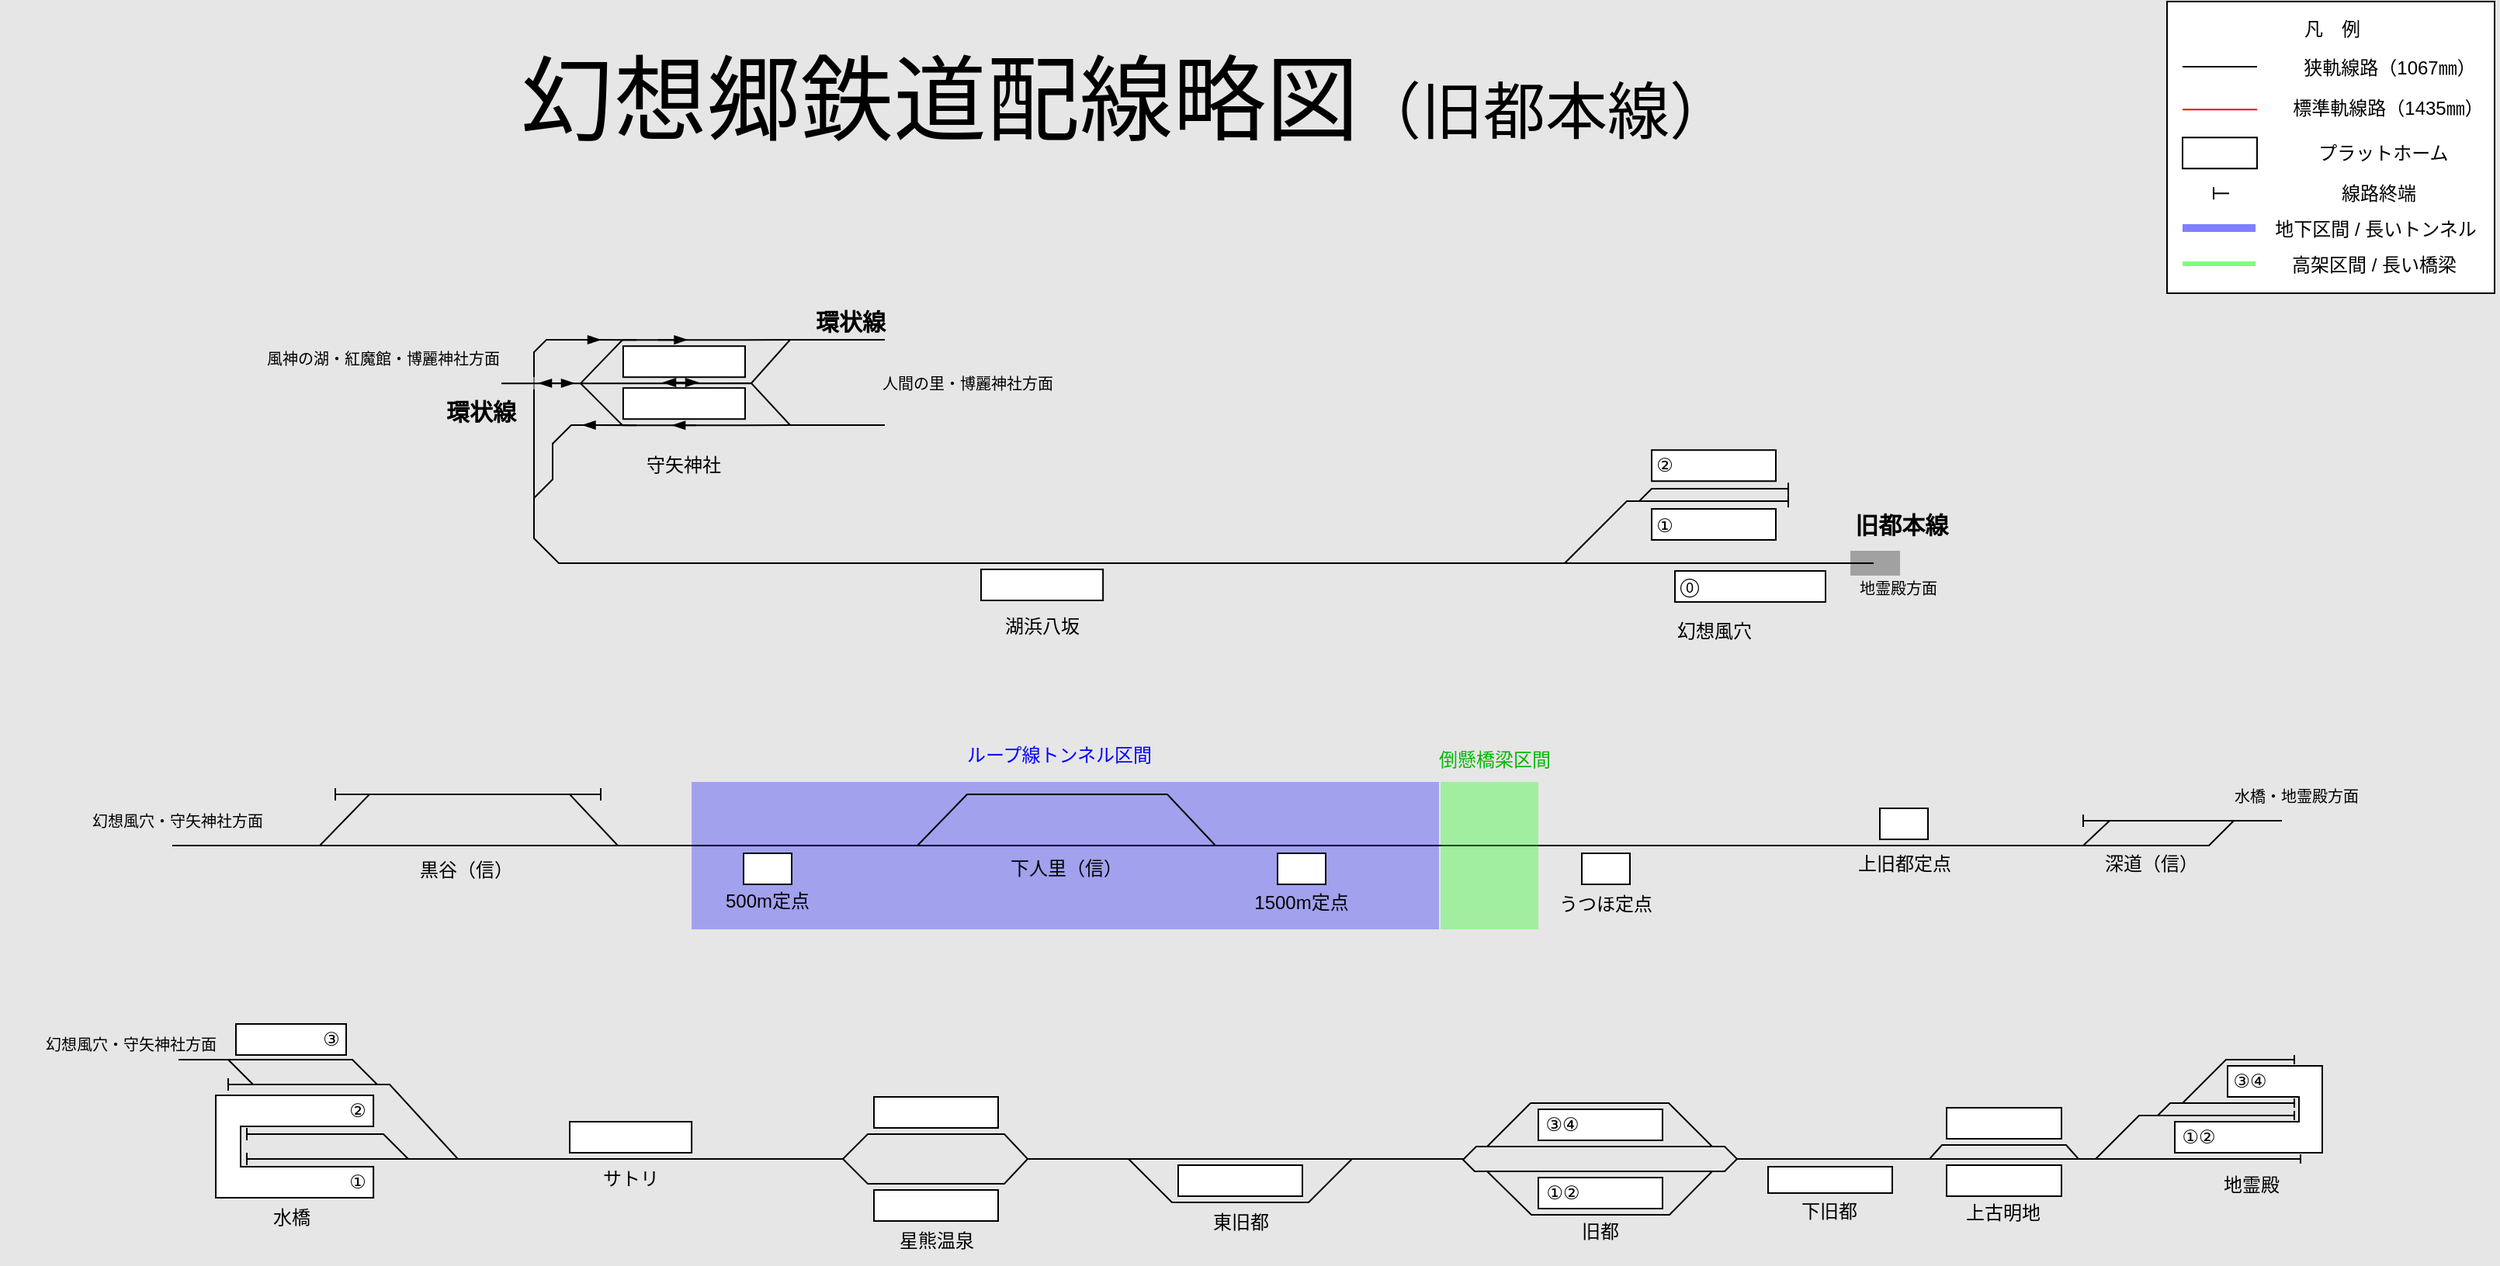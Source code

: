 <mxfile version="25.0.2">
  <diagram name="第 1 页" id="5KSprpMwUYVPSRvnmA9z">
    <mxGraphModel dx="1764" dy="1354" grid="1" gridSize="1" guides="1" tooltips="1" connect="1" arrows="1" fold="1" page="1" pageScale="1" pageWidth="1654" pageHeight="1169" background="#E6E6E6" math="0" shadow="0">
      <root>
        <mxCell id="0" />
        <mxCell id="1" parent="0" />
        <mxCell id="aX4mZ3GyK745tZyWNKG7-83" value="" style="rounded=0;whiteSpace=wrap;html=1;strokeColor=none;fillColor=#0000FF;opacity=30;" parent="1" vertex="1">
          <mxGeometry x="486.56" y="509" width="481.44" height="95" as="geometry" />
        </mxCell>
        <mxCell id="EGFDkehEQVp23pimZ-VM-31" value="" style="endArrow=none;html=1;rounded=0;" parent="1" edge="1">
          <mxGeometry width="50" height="50" relative="1" as="geometry">
            <mxPoint x="552" y="224" as="sourcePoint" />
            <mxPoint x="611" y="224" as="targetPoint" />
            <Array as="points" />
          </mxGeometry>
        </mxCell>
        <mxCell id="EGFDkehEQVp23pimZ-VM-32" value="" style="endArrow=none;html=1;rounded=0;" parent="1" edge="1">
          <mxGeometry width="50" height="50" relative="1" as="geometry">
            <mxPoint x="552" y="279" as="sourcePoint" />
            <mxPoint x="611" y="279" as="targetPoint" />
            <Array as="points" />
          </mxGeometry>
        </mxCell>
        <mxCell id="EGFDkehEQVp23pimZ-VM-51" value="" style="endArrow=blockThin;html=1;rounded=0;endFill=1;" parent="1" edge="1">
          <mxGeometry width="50" height="50" relative="1" as="geometry">
            <mxPoint x="465" y="224.1" as="sourcePoint" />
            <mxPoint x="483.76" y="224.05" as="targetPoint" />
          </mxGeometry>
        </mxCell>
        <mxCell id="EGFDkehEQVp23pimZ-VM-117" value="&lt;font style=&quot;font-size: 10px;&quot;&gt;人間の里・博麗神社方面&lt;/font&gt;" style="text;strokeColor=none;align=center;fillColor=none;html=1;verticalAlign=middle;whiteSpace=wrap;rounded=0;" parent="1" vertex="1">
          <mxGeometry x="600" y="237" width="129" height="30" as="geometry" />
        </mxCell>
        <mxCell id="EGFDkehEQVp23pimZ-VM-120" value="&lt;font style=&quot;font-size: 60px;&quot;&gt;&lt;font style=&quot;font-size: 60px;&quot;&gt;幻想郷鉄道配&lt;/font&gt;線略図&lt;/font&gt;&lt;font style=&quot;font-size: 40px;&quot;&gt;（旧都本線）&lt;/font&gt;" style="text;strokeColor=none;align=center;fillColor=none;html=1;verticalAlign=middle;whiteSpace=wrap;rounded=0;" parent="1" vertex="1">
          <mxGeometry x="41.51" y="22" width="1449" height="96" as="geometry" />
        </mxCell>
        <mxCell id="-fVv7rPrCd2kUO5Vlaj1-45" value="&lt;span style=&quot;font-size: 15px;&quot;&gt;&lt;b&gt;環状線&lt;/b&gt;&lt;/span&gt;" style="text;strokeColor=none;align=center;fillColor=none;html=1;verticalAlign=middle;whiteSpace=wrap;rounded=0;" parent="1" vertex="1">
          <mxGeometry x="323" y="255.11" width="56" height="30" as="geometry" />
        </mxCell>
        <mxCell id="JexUMbqz_i8q1vHDtlvt-6" value="" style="rounded=0;whiteSpace=wrap;html=1;" parent="1" vertex="1">
          <mxGeometry x="442.44" y="228.1" width="78.56" height="20" as="geometry" />
        </mxCell>
        <mxCell id="JexUMbqz_i8q1vHDtlvt-7" value="" style="rounded=0;whiteSpace=wrap;html=1;" parent="1" vertex="1">
          <mxGeometry x="442.44" y="255.1" width="78.56" height="20" as="geometry" />
        </mxCell>
        <mxCell id="JexUMbqz_i8q1vHDtlvt-8" value="守矢神社" style="text;strokeColor=none;align=center;fillColor=none;html=1;verticalAlign=middle;whiteSpace=wrap;rounded=0;" parent="1" vertex="1">
          <mxGeometry x="445.227" y="290.107" width="72.99" height="30" as="geometry" />
        </mxCell>
        <mxCell id="JexUMbqz_i8q1vHDtlvt-15" value="" style="endArrow=none;html=1;rounded=0;" parent="1" edge="1">
          <mxGeometry width="50" height="50" relative="1" as="geometry">
            <mxPoint x="442" y="224.1" as="sourcePoint" />
            <mxPoint x="552" y="224" as="targetPoint" />
            <Array as="points">
              <mxPoint x="521" y="224.1" />
            </Array>
          </mxGeometry>
        </mxCell>
        <mxCell id="JexUMbqz_i8q1vHDtlvt-16" value="" style="endArrow=none;html=1;rounded=0;" parent="1" edge="1">
          <mxGeometry width="50" height="50" relative="1" as="geometry">
            <mxPoint x="442" y="279.1" as="sourcePoint" />
            <mxPoint x="552" y="279" as="targetPoint" />
            <Array as="points">
              <mxPoint x="521" y="279.1" />
            </Array>
          </mxGeometry>
        </mxCell>
        <mxCell id="JexUMbqz_i8q1vHDtlvt-17" value="" style="endArrow=none;html=1;rounded=0;" parent="1" edge="1">
          <mxGeometry width="50" height="50" relative="1" as="geometry">
            <mxPoint x="364" y="252.1" as="sourcePoint" />
            <mxPoint x="550" y="279" as="targetPoint" />
            <Array as="points">
              <mxPoint x="525" y="252" />
            </Array>
          </mxGeometry>
        </mxCell>
        <mxCell id="JexUMbqz_i8q1vHDtlvt-18" value="" style="endArrow=none;html=1;rounded=0;" parent="1" edge="1">
          <mxGeometry width="50" height="50" relative="1" as="geometry">
            <mxPoint x="525" y="252" as="sourcePoint" />
            <mxPoint x="550" y="224" as="targetPoint" />
          </mxGeometry>
        </mxCell>
        <mxCell id="JexUMbqz_i8q1vHDtlvt-19" value="" style="endArrow=none;html=1;rounded=0;" parent="1" edge="1">
          <mxGeometry width="50" height="50" relative="1" as="geometry">
            <mxPoint x="415" y="252.1" as="sourcePoint" />
            <mxPoint x="442" y="224.1" as="targetPoint" />
          </mxGeometry>
        </mxCell>
        <mxCell id="JexUMbqz_i8q1vHDtlvt-20" value="" style="endArrow=none;html=1;rounded=0;" parent="1" edge="1">
          <mxGeometry width="50" height="50" relative="1" as="geometry">
            <mxPoint x="442" y="279.1" as="sourcePoint" />
            <mxPoint x="415" y="252.1" as="targetPoint" />
          </mxGeometry>
        </mxCell>
        <mxCell id="JexUMbqz_i8q1vHDtlvt-21" value="" style="endArrow=blockThin;startArrow=blockThin;html=1;rounded=0;startFill=1;endFill=1;" parent="1" edge="1">
          <mxGeometry width="50" height="50" relative="1" as="geometry">
            <mxPoint x="388" y="252" as="sourcePoint" />
            <mxPoint x="411" y="252" as="targetPoint" />
          </mxGeometry>
        </mxCell>
        <mxCell id="JexUMbqz_i8q1vHDtlvt-22" value="" style="endArrow=blockThin;html=1;rounded=0;endFill=1;" parent="1" edge="1">
          <mxGeometry width="50" height="50" relative="1" as="geometry">
            <mxPoint x="489.387" y="279.097" as="sourcePoint" />
            <mxPoint x="474.05" y="279.11" as="targetPoint" />
          </mxGeometry>
        </mxCell>
        <mxCell id="JexUMbqz_i8q1vHDtlvt-23" value="" style="endArrow=blockThin;startArrow=blockThin;html=1;rounded=0;startFill=1;endFill=1;" parent="1" edge="1">
          <mxGeometry width="50" height="50" relative="1" as="geometry">
            <mxPoint x="467.997" y="251.547" as="sourcePoint" />
            <mxPoint x="490.997" y="251.547" as="targetPoint" />
          </mxGeometry>
        </mxCell>
        <mxCell id="tvAASxh0KpPbqqvKrxWj-1" value="&lt;font style=&quot;font-size: 10px;&quot;&gt;風神の湖・紅魔館・博麗神社方面&lt;/font&gt;" style="text;strokeColor=none;align=center;fillColor=none;html=1;verticalAlign=middle;whiteSpace=wrap;rounded=0;" parent="1" vertex="1">
          <mxGeometry x="210" y="221" width="156" height="30" as="geometry" />
        </mxCell>
        <mxCell id="4Tf6Ut-76BEqadi21yJI-53" value="" style="endArrow=none;html=1;rounded=0;" parent="1" edge="1">
          <mxGeometry width="50" height="50" relative="1" as="geometry">
            <mxPoint x="385" y="326" as="sourcePoint" />
            <mxPoint x="451" y="279.1" as="targetPoint" />
            <Array as="points">
              <mxPoint x="397" y="314" />
              <mxPoint x="397" y="291" />
              <mxPoint x="409" y="279" />
            </Array>
          </mxGeometry>
        </mxCell>
        <mxCell id="Thoatvcf_QEA1k7CGv5Z-1" value="" style="endArrow=none;html=1;rounded=0;" parent="1" edge="1">
          <mxGeometry width="50" height="50" relative="1" as="geometry">
            <mxPoint x="385" y="248" as="sourcePoint" />
            <mxPoint x="451" y="224.1" as="targetPoint" />
            <Array as="points">
              <mxPoint x="385" y="232" />
              <mxPoint x="393" y="224" />
            </Array>
          </mxGeometry>
        </mxCell>
        <mxCell id="Thoatvcf_QEA1k7CGv5Z-3" value="" style="endArrow=blockThin;html=1;rounded=0;endFill=1;" parent="1" edge="1">
          <mxGeometry width="50" height="50" relative="1" as="geometry">
            <mxPoint x="396" y="224" as="sourcePoint" />
            <mxPoint x="428" y="224" as="targetPoint" />
          </mxGeometry>
        </mxCell>
        <mxCell id="Thoatvcf_QEA1k7CGv5Z-4" value="" style="endArrow=blockThin;html=1;rounded=0;endFill=1;" parent="1" edge="1">
          <mxGeometry width="50" height="50" relative="1" as="geometry">
            <mxPoint x="445.23" y="279" as="sourcePoint" />
            <mxPoint x="416.23" y="279" as="targetPoint" />
          </mxGeometry>
        </mxCell>
        <mxCell id="Thoatvcf_QEA1k7CGv5Z-5" value="" style="rounded=0;whiteSpace=wrap;html=1;" parent="1" vertex="1">
          <mxGeometry x="1437" y="6" width="211" height="188" as="geometry" />
        </mxCell>
        <mxCell id="Thoatvcf_QEA1k7CGv5Z-6" value="凡　例" style="text;html=1;align=center;verticalAlign=middle;resizable=0;points=[];autosize=1;strokeColor=none;fillColor=none;" parent="1" vertex="1">
          <mxGeometry x="1515" y="10" width="55" height="27" as="geometry" />
        </mxCell>
        <mxCell id="Thoatvcf_QEA1k7CGv5Z-7" value="" style="endArrow=none;html=1;rounded=0;" parent="1" edge="1">
          <mxGeometry width="50" height="50" relative="1" as="geometry">
            <mxPoint x="1495" y="48" as="sourcePoint" />
            <mxPoint x="1447" y="48" as="targetPoint" />
          </mxGeometry>
        </mxCell>
        <mxCell id="Thoatvcf_QEA1k7CGv5Z-8" value="狭軌線路（1067㎜）" style="text;html=1;align=center;verticalAlign=middle;resizable=0;points=[];autosize=1;strokeColor=none;fillColor=none;" parent="1" vertex="1">
          <mxGeometry x="1515" y="35" width="130" height="27" as="geometry" />
        </mxCell>
        <mxCell id="Thoatvcf_QEA1k7CGv5Z-9" value="標準軌線路（1435㎜）" style="text;html=1;align=center;verticalAlign=middle;resizable=0;points=[];autosize=1;strokeColor=none;fillColor=none;" parent="1" vertex="1">
          <mxGeometry x="1508" y="61" width="142" height="27" as="geometry" />
        </mxCell>
        <mxCell id="Thoatvcf_QEA1k7CGv5Z-10" value="" style="endArrow=none;html=1;rounded=0;strokeColor=#FF0000;" parent="1" edge="1">
          <mxGeometry width="50" height="50" relative="1" as="geometry">
            <mxPoint x="1495" y="75.64" as="sourcePoint" />
            <mxPoint x="1447" y="75.64" as="targetPoint" />
          </mxGeometry>
        </mxCell>
        <mxCell id="Thoatvcf_QEA1k7CGv5Z-11" value="" style="rounded=0;whiteSpace=wrap;html=1;" parent="1" vertex="1">
          <mxGeometry x="1447" y="93.64" width="48" height="20" as="geometry" />
        </mxCell>
        <mxCell id="Thoatvcf_QEA1k7CGv5Z-12" value="プラットホーム" style="text;html=1;align=center;verticalAlign=middle;resizable=0;points=[];autosize=1;strokeColor=none;fillColor=none;" parent="1" vertex="1">
          <mxGeometry x="1524.5" y="90" width="103" height="27" as="geometry" />
        </mxCell>
        <mxCell id="Thoatvcf_QEA1k7CGv5Z-13" value="" style="endArrow=none;html=1;rounded=0;" parent="1" edge="1">
          <mxGeometry width="50" height="50" relative="1" as="geometry">
            <mxPoint x="1467" y="129.64" as="sourcePoint" />
            <mxPoint x="1477" y="129.64" as="targetPoint" />
          </mxGeometry>
        </mxCell>
        <mxCell id="Thoatvcf_QEA1k7CGv5Z-14" value="" style="endArrow=none;html=1;rounded=0;" parent="1" edge="1">
          <mxGeometry width="50" height="50" relative="1" as="geometry">
            <mxPoint x="1467" y="133.64" as="sourcePoint" />
            <mxPoint x="1467" y="125.64" as="targetPoint" />
          </mxGeometry>
        </mxCell>
        <mxCell id="Thoatvcf_QEA1k7CGv5Z-15" value="線路終端" style="text;html=1;align=center;verticalAlign=middle;resizable=0;points=[];autosize=1;strokeColor=none;fillColor=none;" parent="1" vertex="1">
          <mxGeometry x="1539" y="116" width="67" height="27" as="geometry" />
        </mxCell>
        <mxCell id="Thoatvcf_QEA1k7CGv5Z-16" value="" style="endArrow=none;html=1;rounded=0;strokeColor=#0000FF;opacity=50;strokeWidth=5;" parent="1" edge="1">
          <mxGeometry width="50" height="50" relative="1" as="geometry">
            <mxPoint x="1447" y="152" as="sourcePoint" />
            <mxPoint x="1494" y="152" as="targetPoint" />
          </mxGeometry>
        </mxCell>
        <mxCell id="Thoatvcf_QEA1k7CGv5Z-17" value="地下区間 /&amp;nbsp;&lt;span style=&quot;background-color: initial;&quot;&gt;長いトンネル&lt;/span&gt;" style="text;html=1;align=center;verticalAlign=middle;resizable=0;points=[];autosize=1;strokeColor=none;fillColor=none;" parent="1" vertex="1">
          <mxGeometry x="1496" y="139" width="149" height="27" as="geometry" />
        </mxCell>
        <mxCell id="Thoatvcf_QEA1k7CGv5Z-18" value="高架区間 /&amp;nbsp;&lt;span style=&quot;background-color: initial;&quot;&gt;長い橋梁&lt;/span&gt;" style="text;html=1;align=center;verticalAlign=middle;resizable=0;points=[];autosize=1;strokeColor=none;fillColor=none;" parent="1" vertex="1">
          <mxGeometry x="1507" y="162" width="125" height="27" as="geometry" />
        </mxCell>
        <mxCell id="Thoatvcf_QEA1k7CGv5Z-19" value="" style="endArrow=none;html=1;rounded=0;strokeWidth=3;opacity=50;strokeColor=#00FF00;" parent="1" edge="1">
          <mxGeometry width="50" height="50" relative="1" as="geometry">
            <mxPoint x="1447" y="175" as="sourcePoint" />
            <mxPoint x="1494" y="175" as="targetPoint" />
          </mxGeometry>
        </mxCell>
        <mxCell id="Thoatvcf_QEA1k7CGv5Z-20" value="" style="endArrow=none;html=1;rounded=0;" parent="1" edge="1">
          <mxGeometry width="50" height="50" relative="1" as="geometry">
            <mxPoint x="1248" y="368" as="sourcePoint" />
            <mxPoint x="385" y="256" as="targetPoint" />
            <Array as="points">
              <mxPoint x="401" y="368" />
              <mxPoint x="385" y="352" />
            </Array>
          </mxGeometry>
        </mxCell>
        <mxCell id="Thoatvcf_QEA1k7CGv5Z-21" value="" style="endArrow=none;html=1;rounded=0;opacity=50;" parent="1" edge="1">
          <mxGeometry width="50" height="50" relative="1" as="geometry">
            <mxPoint x="385" y="256" as="sourcePoint" />
            <mxPoint x="385" y="248" as="targetPoint" />
          </mxGeometry>
        </mxCell>
        <mxCell id="e4fIU5LmYEqKBodJAHQh-2" value="" style="rounded=0;whiteSpace=wrap;html=1;" parent="1" vertex="1">
          <mxGeometry x="673" y="372" width="78.56" height="20" as="geometry" />
        </mxCell>
        <mxCell id="e4fIU5LmYEqKBodJAHQh-3" value="&lt;span style=&quot;font-size: 15px;&quot;&gt;&lt;b&gt;環状線&lt;/b&gt;&lt;/span&gt;" style="text;strokeColor=none;align=center;fillColor=none;html=1;verticalAlign=middle;whiteSpace=wrap;rounded=0;" parent="1" vertex="1">
          <mxGeometry x="561" y="197" width="56" height="30" as="geometry" />
        </mxCell>
        <mxCell id="e4fIU5LmYEqKBodJAHQh-4" value="" style="rounded=0;whiteSpace=wrap;html=1;" parent="1" vertex="1">
          <mxGeometry x="1105" y="333" width="80" height="20" as="geometry" />
        </mxCell>
        <mxCell id="e4fIU5LmYEqKBodJAHQh-5" value="" style="endArrow=none;html=1;rounded=0;" parent="1" edge="1">
          <mxGeometry width="50" height="50" relative="1" as="geometry">
            <mxPoint x="1049" y="368" as="sourcePoint" />
            <mxPoint x="1193" y="328" as="targetPoint" />
            <Array as="points">
              <mxPoint x="1089" y="328" />
            </Array>
          </mxGeometry>
        </mxCell>
        <mxCell id="e4fIU5LmYEqKBodJAHQh-6" value="" style="endArrow=none;html=1;rounded=0;" parent="1" edge="1">
          <mxGeometry width="50" height="50" relative="1" as="geometry">
            <mxPoint x="1097" y="328" as="sourcePoint" />
            <mxPoint x="1193" y="320" as="targetPoint" />
            <Array as="points">
              <mxPoint x="1105" y="320" />
            </Array>
          </mxGeometry>
        </mxCell>
        <mxCell id="e4fIU5LmYEqKBodJAHQh-7" value="" style="rounded=0;whiteSpace=wrap;html=1;" parent="1" vertex="1">
          <mxGeometry x="1105" y="295.11" width="80" height="20" as="geometry" />
        </mxCell>
        <mxCell id="e4fIU5LmYEqKBodJAHQh-8" value="" style="rounded=0;whiteSpace=wrap;html=1;" parent="1" vertex="1">
          <mxGeometry x="1120" y="373" width="97" height="20" as="geometry" />
        </mxCell>
        <mxCell id="e4fIU5LmYEqKBodJAHQh-9" value="" style="endArrow=none;html=1;rounded=0;" parent="1" edge="1">
          <mxGeometry width="50" height="50" relative="1" as="geometry">
            <mxPoint x="1193" y="324.1" as="sourcePoint" />
            <mxPoint x="1193" y="316.1" as="targetPoint" />
          </mxGeometry>
        </mxCell>
        <mxCell id="e4fIU5LmYEqKBodJAHQh-11" value="" style="endArrow=none;html=1;rounded=0;" parent="1" edge="1">
          <mxGeometry width="50" height="50" relative="1" as="geometry">
            <mxPoint x="1193" y="332.1" as="sourcePoint" />
            <mxPoint x="1193" y="324.1" as="targetPoint" />
          </mxGeometry>
        </mxCell>
        <mxCell id="e4fIU5LmYEqKBodJAHQh-12" value="" style="rounded=0;whiteSpace=wrap;html=1;strokeColor=none;fillColor=#000000;opacity=30;" parent="1" vertex="1">
          <mxGeometry x="1233" y="360" width="32" height="16" as="geometry" />
        </mxCell>
        <mxCell id="e4fIU5LmYEqKBodJAHQh-13" value="湖浜八坂" style="text;strokeColor=none;align=center;fillColor=none;html=1;verticalAlign=middle;whiteSpace=wrap;rounded=0;" parent="1" vertex="1">
          <mxGeometry x="675.78" y="394" width="72.99" height="30" as="geometry" />
        </mxCell>
        <mxCell id="e4fIU5LmYEqKBodJAHQh-14" value="幻想風穴" style="text;strokeColor=none;align=center;fillColor=none;html=1;verticalAlign=middle;whiteSpace=wrap;rounded=0;" parent="1" vertex="1">
          <mxGeometry x="1108.51" y="397" width="72.99" height="30" as="geometry" />
        </mxCell>
        <mxCell id="e4fIU5LmYEqKBodJAHQh-15" value="&lt;font style=&quot;font-size: 10px;&quot;&gt;地霊殿方面&lt;/font&gt;" style="text;strokeColor=none;align=center;fillColor=none;html=1;verticalAlign=middle;whiteSpace=wrap;rounded=0;" parent="1" vertex="1">
          <mxGeometry x="1236" y="369" width="56" height="30" as="geometry" />
        </mxCell>
        <mxCell id="e4fIU5LmYEqKBodJAHQh-16" value="&lt;span style=&quot;font-size: 15px;&quot;&gt;&lt;b&gt;&amp;nbsp;旧都本線&lt;/b&gt;&lt;/span&gt;" style="text;strokeColor=none;align=center;fillColor=none;html=1;verticalAlign=middle;whiteSpace=wrap;rounded=0;" parent="1" vertex="1">
          <mxGeometry x="1226" y="328" width="76" height="30" as="geometry" />
        </mxCell>
        <mxCell id="aX4mZ3GyK745tZyWNKG7-1" value="" style="endArrow=none;html=1;rounded=0;" parent="1" edge="1">
          <mxGeometry width="50" height="50" relative="1" as="geometry">
            <mxPoint x="152" y="550" as="sourcePoint" />
            <mxPoint x="1480" y="534" as="targetPoint" />
            <Array as="points">
              <mxPoint x="1464" y="550" />
            </Array>
          </mxGeometry>
        </mxCell>
        <mxCell id="aX4mZ3GyK745tZyWNKG7-2" value="" style="endArrow=none;html=1;rounded=0;" parent="1" edge="1">
          <mxGeometry width="50" height="50" relative="1" as="geometry">
            <mxPoint x="247" y="550" as="sourcePoint" />
            <mxPoint x="439" y="550" as="targetPoint" />
            <Array as="points">
              <mxPoint x="279" y="517" />
              <mxPoint x="408" y="517" />
            </Array>
          </mxGeometry>
        </mxCell>
        <mxCell id="aX4mZ3GyK745tZyWNKG7-3" value="" style="endArrow=none;html=1;rounded=0;" parent="1" edge="1">
          <mxGeometry width="50" height="50" relative="1" as="geometry">
            <mxPoint x="404" y="517" as="sourcePoint" />
            <mxPoint x="428" y="517" as="targetPoint" />
          </mxGeometry>
        </mxCell>
        <mxCell id="aX4mZ3GyK745tZyWNKG7-4" value="" style="endArrow=none;html=1;rounded=0;" parent="1" edge="1">
          <mxGeometry width="50" height="50" relative="1" as="geometry">
            <mxPoint x="428" y="521" as="sourcePoint" />
            <mxPoint x="428" y="513" as="targetPoint" />
          </mxGeometry>
        </mxCell>
        <mxCell id="aX4mZ3GyK745tZyWNKG7-5" value="" style="endArrow=none;html=1;rounded=0;" parent="1" edge="1">
          <mxGeometry width="50" height="50" relative="1" as="geometry">
            <mxPoint x="257" y="517" as="sourcePoint" />
            <mxPoint x="281" y="517" as="targetPoint" />
          </mxGeometry>
        </mxCell>
        <mxCell id="aX4mZ3GyK745tZyWNKG7-6" value="" style="endArrow=none;html=1;rounded=0;" parent="1" edge="1">
          <mxGeometry width="50" height="50" relative="1" as="geometry">
            <mxPoint x="257" y="521" as="sourcePoint" />
            <mxPoint x="257" y="513" as="targetPoint" />
          </mxGeometry>
        </mxCell>
        <mxCell id="aX4mZ3GyK745tZyWNKG7-7" value="" style="endArrow=none;html=1;rounded=0;" parent="1" edge="1">
          <mxGeometry width="50" height="50" relative="1" as="geometry">
            <mxPoint x="632" y="550" as="sourcePoint" />
            <mxPoint x="824" y="550" as="targetPoint" />
            <Array as="points">
              <mxPoint x="664" y="517" />
              <mxPoint x="793" y="517" />
            </Array>
          </mxGeometry>
        </mxCell>
        <mxCell id="aX4mZ3GyK745tZyWNKG7-13" value="" style="rounded=0;whiteSpace=wrap;html=1;" parent="1" vertex="1">
          <mxGeometry x="520" y="555" width="31" height="20" as="geometry" />
        </mxCell>
        <mxCell id="aX4mZ3GyK745tZyWNKG7-14" value="" style="rounded=0;whiteSpace=wrap;html=1;" parent="1" vertex="1">
          <mxGeometry x="864" y="555" width="31" height="20" as="geometry" />
        </mxCell>
        <mxCell id="aX4mZ3GyK745tZyWNKG7-15" value="" style="endArrow=none;html=1;rounded=0;" parent="1" edge="1">
          <mxGeometry width="50" height="50" relative="1" as="geometry">
            <mxPoint x="1383" y="550" as="sourcePoint" />
            <mxPoint x="1511" y="534" as="targetPoint" />
            <Array as="points">
              <mxPoint x="1400" y="534" />
            </Array>
          </mxGeometry>
        </mxCell>
        <mxCell id="aX4mZ3GyK745tZyWNKG7-16" value="" style="endArrow=none;html=1;rounded=0;" parent="1" edge="1">
          <mxGeometry width="50" height="50" relative="1" as="geometry">
            <mxPoint x="1383" y="534" as="sourcePoint" />
            <mxPoint x="1407" y="534" as="targetPoint" />
          </mxGeometry>
        </mxCell>
        <mxCell id="aX4mZ3GyK745tZyWNKG7-17" value="" style="endArrow=none;html=1;rounded=0;" parent="1" edge="1">
          <mxGeometry width="50" height="50" relative="1" as="geometry">
            <mxPoint x="1383" y="538" as="sourcePoint" />
            <mxPoint x="1383" y="530" as="targetPoint" />
          </mxGeometry>
        </mxCell>
        <mxCell id="aX4mZ3GyK745tZyWNKG7-18" value="" style="rounded=0;whiteSpace=wrap;html=1;" parent="1" vertex="1">
          <mxGeometry x="1060" y="555" width="31" height="20" as="geometry" />
        </mxCell>
        <mxCell id="aX4mZ3GyK745tZyWNKG7-19" value="" style="rounded=0;whiteSpace=wrap;html=1;" parent="1" vertex="1">
          <mxGeometry x="1252" y="526" width="31" height="20" as="geometry" />
        </mxCell>
        <mxCell id="aX4mZ3GyK745tZyWNKG7-20" value="黒谷（信）" style="text;strokeColor=none;align=center;fillColor=none;html=1;verticalAlign=middle;whiteSpace=wrap;rounded=0;" parent="1" vertex="1">
          <mxGeometry x="307" y="551" width="69" height="30" as="geometry" />
        </mxCell>
        <mxCell id="aX4mZ3GyK745tZyWNKG7-21" value="500m定点" style="text;strokeColor=none;align=center;fillColor=none;html=1;verticalAlign=middle;whiteSpace=wrap;rounded=0;" parent="1" vertex="1">
          <mxGeometry x="499" y="571" width="72.99" height="30" as="geometry" />
        </mxCell>
        <mxCell id="aX4mZ3GyK745tZyWNKG7-22" value="1500m定点" style="text;strokeColor=none;align=center;fillColor=none;html=1;verticalAlign=middle;whiteSpace=wrap;rounded=0;" parent="1" vertex="1">
          <mxGeometry x="843" y="572" width="72.99" height="30" as="geometry" />
        </mxCell>
        <mxCell id="aX4mZ3GyK745tZyWNKG7-23" value="下人里（信）" style="text;strokeColor=none;align=center;fillColor=none;html=1;verticalAlign=middle;whiteSpace=wrap;rounded=0;" parent="1" vertex="1">
          <mxGeometry x="688" y="550" width="80" height="30" as="geometry" />
        </mxCell>
        <mxCell id="aX4mZ3GyK745tZyWNKG7-24" value="うつほ定点" style="text;strokeColor=none;align=center;fillColor=none;html=1;verticalAlign=middle;whiteSpace=wrap;rounded=0;" parent="1" vertex="1">
          <mxGeometry x="1039" y="573" width="72.99" height="30" as="geometry" />
        </mxCell>
        <mxCell id="aX4mZ3GyK745tZyWNKG7-25" value="上旧都定点" style="text;strokeColor=none;align=center;fillColor=none;html=1;verticalAlign=middle;whiteSpace=wrap;rounded=0;" parent="1" vertex="1">
          <mxGeometry x="1232.5" y="547" width="70" height="30" as="geometry" />
        </mxCell>
        <mxCell id="aX4mZ3GyK745tZyWNKG7-26" value="深道（信）" style="text;strokeColor=none;align=center;fillColor=none;html=1;verticalAlign=middle;whiteSpace=wrap;rounded=0;" parent="1" vertex="1">
          <mxGeometry x="1387" y="547" width="80" height="30" as="geometry" />
        </mxCell>
        <mxCell id="aX4mZ3GyK745tZyWNKG7-27" value="&lt;font style=&quot;font-size: 10px;&quot;&gt;水橋・地霊殿方面&lt;/font&gt;" style="text;strokeColor=none;align=center;fillColor=none;html=1;verticalAlign=middle;whiteSpace=wrap;rounded=0;" parent="1" vertex="1">
          <mxGeometry x="1478" y="507" width="85" height="21" as="geometry" />
        </mxCell>
        <mxCell id="aX4mZ3GyK745tZyWNKG7-28" value="&lt;font style=&quot;font-size: 10px;&quot;&gt;幻想風穴・守矢神社方面&lt;/font&gt;" style="text;strokeColor=none;align=center;fillColor=none;html=1;verticalAlign=middle;whiteSpace=wrap;rounded=0;" parent="1" vertex="1">
          <mxGeometry x="97" y="523" width="117" height="21" as="geometry" />
        </mxCell>
        <mxCell id="aX4mZ3GyK745tZyWNKG7-29" value="①" style="text;html=1;align=center;verticalAlign=middle;whiteSpace=wrap;rounded=0;" parent="1" vertex="1">
          <mxGeometry x="1099" y="329" width="29" height="30" as="geometry" />
        </mxCell>
        <mxCell id="aX4mZ3GyK745tZyWNKG7-30" value="②" style="text;html=1;align=center;verticalAlign=middle;whiteSpace=wrap;rounded=0;" parent="1" vertex="1">
          <mxGeometry x="1099" y="290.11" width="29" height="30" as="geometry" />
        </mxCell>
        <mxCell id="aX4mZ3GyK745tZyWNKG7-31" value="⓪" style="text;html=1;align=center;verticalAlign=middle;whiteSpace=wrap;rounded=0;" parent="1" vertex="1">
          <mxGeometry x="1115" y="368" width="29" height="30" as="geometry" />
        </mxCell>
        <mxCell id="aX4mZ3GyK745tZyWNKG7-32" value="" style="endArrow=none;html=1;rounded=0;" parent="1" edge="1">
          <mxGeometry width="50" height="50" relative="1" as="geometry">
            <mxPoint x="200" y="752" as="sourcePoint" />
            <mxPoint x="1523" y="752" as="targetPoint" />
            <Array as="points">
              <mxPoint x="584" y="752" />
              <mxPoint x="600" y="736" />
              <mxPoint x="688" y="736" />
              <mxPoint x="703" y="752" />
              <mxPoint x="984" y="752" />
              <mxPoint x="992" y="744" />
              <mxPoint x="1152" y="744" />
              <mxPoint x="1160" y="752" />
            </Array>
          </mxGeometry>
        </mxCell>
        <mxCell id="aX4mZ3GyK745tZyWNKG7-33" value="" style="endArrow=none;html=1;rounded=0;" parent="1" edge="1">
          <mxGeometry width="50" height="50" relative="1" as="geometry">
            <mxPoint x="200" y="736" as="sourcePoint" />
            <mxPoint x="304" y="752" as="targetPoint" />
            <Array as="points">
              <mxPoint x="288" y="736" />
            </Array>
          </mxGeometry>
        </mxCell>
        <mxCell id="aX4mZ3GyK745tZyWNKG7-35" value="" style="rounded=0;whiteSpace=wrap;html=1;" parent="1" vertex="1">
          <mxGeometry x="192" y="757" width="89.56" height="20" as="geometry" />
        </mxCell>
        <mxCell id="aX4mZ3GyK745tZyWNKG7-36" value="" style="rounded=0;whiteSpace=wrap;html=1;" parent="1" vertex="1">
          <mxGeometry x="192" y="711" width="89.56" height="20" as="geometry" />
        </mxCell>
        <mxCell id="aX4mZ3GyK745tZyWNKG7-37" value="" style="endArrow=none;html=1;rounded=0;" parent="1" edge="1">
          <mxGeometry width="50" height="50" relative="1" as="geometry">
            <mxPoint x="200" y="740" as="sourcePoint" />
            <mxPoint x="200" y="732" as="targetPoint" />
          </mxGeometry>
        </mxCell>
        <mxCell id="aX4mZ3GyK745tZyWNKG7-38" value="" style="endArrow=none;html=1;rounded=0;" parent="1" edge="1">
          <mxGeometry width="50" height="50" relative="1" as="geometry">
            <mxPoint x="200" y="756" as="sourcePoint" />
            <mxPoint x="200" y="748" as="targetPoint" />
          </mxGeometry>
        </mxCell>
        <mxCell id="aX4mZ3GyK745tZyWNKG7-39" value="" style="rounded=0;whiteSpace=wrap;html=1;" parent="1" vertex="1">
          <mxGeometry x="180" y="711" width="16" height="66" as="geometry" />
        </mxCell>
        <mxCell id="aX4mZ3GyK745tZyWNKG7-40" value="" style="rounded=0;whiteSpace=wrap;html=1;strokeColor=#FFFFFF;" parent="1" vertex="1">
          <mxGeometry x="190" y="712" width="11" height="18" as="geometry" />
        </mxCell>
        <mxCell id="aX4mZ3GyK745tZyWNKG7-41" value="" style="rounded=0;whiteSpace=wrap;html=1;strokeColor=#FFFFFF;" parent="1" vertex="1">
          <mxGeometry x="191" y="758" width="11" height="18" as="geometry" />
        </mxCell>
        <mxCell id="aX4mZ3GyK745tZyWNKG7-42" value="" style="endArrow=none;html=1;rounded=0;" parent="1" edge="1">
          <mxGeometry width="50" height="50" relative="1" as="geometry">
            <mxPoint x="336" y="752" as="sourcePoint" />
            <mxPoint x="188" y="688" as="targetPoint" />
            <Array as="points">
              <mxPoint x="292" y="704" />
              <mxPoint x="204" y="704" />
            </Array>
          </mxGeometry>
        </mxCell>
        <mxCell id="aX4mZ3GyK745tZyWNKG7-43" value="" style="endArrow=none;html=1;rounded=0;" parent="1" edge="1">
          <mxGeometry width="50" height="50" relative="1" as="geometry">
            <mxPoint x="156" y="688" as="sourcePoint" />
            <mxPoint x="284" y="704" as="targetPoint" />
            <Array as="points">
              <mxPoint x="268" y="688" />
            </Array>
          </mxGeometry>
        </mxCell>
        <mxCell id="aX4mZ3GyK745tZyWNKG7-44" value="" style="rounded=0;whiteSpace=wrap;html=1;" parent="1" vertex="1">
          <mxGeometry x="193" y="665" width="71" height="20" as="geometry" />
        </mxCell>
        <mxCell id="aX4mZ3GyK745tZyWNKG7-45" value="&lt;font style=&quot;font-size: 10px;&quot;&gt;幻想風穴・守矢神社方面&lt;/font&gt;" style="text;strokeColor=none;align=center;fillColor=none;html=1;verticalAlign=middle;whiteSpace=wrap;rounded=0;" parent="1" vertex="1">
          <mxGeometry x="67" y="667" width="117" height="21" as="geometry" />
        </mxCell>
        <mxCell id="aX4mZ3GyK745tZyWNKG7-46" value="" style="rounded=0;whiteSpace=wrap;html=1;" parent="1" vertex="1">
          <mxGeometry x="408" y="728" width="78.56" height="20" as="geometry" />
        </mxCell>
        <mxCell id="aX4mZ3GyK745tZyWNKG7-47" value="" style="endArrow=none;html=1;rounded=0;" parent="1" edge="1">
          <mxGeometry width="50" height="50" relative="1" as="geometry">
            <mxPoint x="188" y="704" as="sourcePoint" />
            <mxPoint x="212" y="704" as="targetPoint" />
          </mxGeometry>
        </mxCell>
        <mxCell id="aX4mZ3GyK745tZyWNKG7-48" value="" style="endArrow=none;html=1;rounded=0;" parent="1" edge="1">
          <mxGeometry width="50" height="50" relative="1" as="geometry">
            <mxPoint x="188" y="708" as="sourcePoint" />
            <mxPoint x="188" y="700" as="targetPoint" />
          </mxGeometry>
        </mxCell>
        <mxCell id="aX4mZ3GyK745tZyWNKG7-49" value="" style="endArrow=none;html=1;rounded=0;" parent="1" edge="1">
          <mxGeometry width="50" height="50" relative="1" as="geometry">
            <mxPoint x="584" y="752" as="sourcePoint" />
            <mxPoint x="703" y="752" as="targetPoint" />
            <Array as="points">
              <mxPoint x="600" y="768" />
              <mxPoint x="688" y="768" />
            </Array>
          </mxGeometry>
        </mxCell>
        <mxCell id="aX4mZ3GyK745tZyWNKG7-50" value="" style="rounded=0;whiteSpace=wrap;html=1;" parent="1" vertex="1">
          <mxGeometry x="604" y="712" width="80" height="20" as="geometry" />
        </mxCell>
        <mxCell id="aX4mZ3GyK745tZyWNKG7-51" value="" style="rounded=0;whiteSpace=wrap;html=1;" parent="1" vertex="1">
          <mxGeometry x="604" y="772" width="80" height="20" as="geometry" />
        </mxCell>
        <mxCell id="aX4mZ3GyK745tZyWNKG7-52" value="" style="endArrow=none;html=1;rounded=0;" parent="1" edge="1">
          <mxGeometry width="50" height="50" relative="1" as="geometry">
            <mxPoint x="768" y="752" as="sourcePoint" />
            <mxPoint x="912" y="752" as="targetPoint" />
            <Array as="points">
              <mxPoint x="796" y="780" />
              <mxPoint x="884" y="780" />
            </Array>
          </mxGeometry>
        </mxCell>
        <mxCell id="aX4mZ3GyK745tZyWNKG7-53" value="" style="rounded=0;whiteSpace=wrap;html=1;" parent="1" vertex="1">
          <mxGeometry x="800" y="756" width="80" height="20" as="geometry" />
        </mxCell>
        <mxCell id="aX4mZ3GyK745tZyWNKG7-55" value="" style="rounded=0;whiteSpace=wrap;html=1;" parent="1" vertex="1">
          <mxGeometry x="1031.99" y="720" width="80" height="20" as="geometry" />
        </mxCell>
        <mxCell id="aX4mZ3GyK745tZyWNKG7-56" value="" style="endArrow=none;html=1;rounded=0;" parent="1" edge="1">
          <mxGeometry width="50" height="50" relative="1" as="geometry">
            <mxPoint x="999" y="744" as="sourcePoint" />
            <mxPoint x="1144" y="744" as="targetPoint" />
            <Array as="points">
              <mxPoint x="1027" y="716" />
              <mxPoint x="1116" y="716" />
            </Array>
          </mxGeometry>
        </mxCell>
        <mxCell id="aX4mZ3GyK745tZyWNKG7-57" value="" style="endArrow=none;html=1;rounded=0;" parent="1" edge="1">
          <mxGeometry width="50" height="50" relative="1" as="geometry">
            <mxPoint x="983" y="752" as="sourcePoint" />
            <mxPoint x="1160" y="752" as="targetPoint" />
            <Array as="points">
              <mxPoint x="991" y="760" />
              <mxPoint x="1152" y="760" />
            </Array>
          </mxGeometry>
        </mxCell>
        <mxCell id="aX4mZ3GyK745tZyWNKG7-58" value="" style="rounded=0;whiteSpace=wrap;html=1;" parent="1" vertex="1">
          <mxGeometry x="1031.99" y="764" width="80" height="20" as="geometry" />
        </mxCell>
        <mxCell id="aX4mZ3GyK745tZyWNKG7-59" value="" style="endArrow=none;html=1;rounded=0;" parent="1" edge="1">
          <mxGeometry width="50" height="50" relative="1" as="geometry">
            <mxPoint x="999" y="760" as="sourcePoint" />
            <mxPoint x="1144" y="760" as="targetPoint" />
            <Array as="points">
              <mxPoint x="1027.49" y="788" />
              <mxPoint x="1116.49" y="788" />
            </Array>
          </mxGeometry>
        </mxCell>
        <mxCell id="aX4mZ3GyK745tZyWNKG7-60" value="" style="rounded=0;whiteSpace=wrap;html=1;" parent="1" vertex="1">
          <mxGeometry x="1295" y="756" width="74" height="20" as="geometry" />
        </mxCell>
        <mxCell id="aX4mZ3GyK745tZyWNKG7-61" value="" style="endArrow=none;html=1;rounded=0;" parent="1" edge="1">
          <mxGeometry width="50" height="50" relative="1" as="geometry">
            <mxPoint x="1391" y="752" as="sourcePoint" />
            <mxPoint x="1519" y="724" as="targetPoint" />
            <Array as="points">
              <mxPoint x="1419" y="724" />
            </Array>
          </mxGeometry>
        </mxCell>
        <mxCell id="aX4mZ3GyK745tZyWNKG7-62" value="" style="rounded=0;whiteSpace=wrap;html=1;" parent="1" vertex="1">
          <mxGeometry x="1442" y="728" width="81" height="20" as="geometry" />
        </mxCell>
        <mxCell id="aX4mZ3GyK745tZyWNKG7-63" value="" style="rounded=0;whiteSpace=wrap;html=1;" parent="1" vertex="1">
          <mxGeometry x="1476" y="692" width="47" height="20" as="geometry" />
        </mxCell>
        <mxCell id="aX4mZ3GyK745tZyWNKG7-64" value="" style="endArrow=none;html=1;rounded=0;" parent="1" edge="1">
          <mxGeometry width="50" height="50" relative="1" as="geometry">
            <mxPoint x="1431" y="724" as="sourcePoint" />
            <mxPoint x="1519" y="716" as="targetPoint" />
            <Array as="points">
              <mxPoint x="1439" y="716" />
            </Array>
          </mxGeometry>
        </mxCell>
        <mxCell id="aX4mZ3GyK745tZyWNKG7-65" value="" style="endArrow=none;html=1;rounded=0;" parent="1" edge="1">
          <mxGeometry width="50" height="50" relative="1" as="geometry">
            <mxPoint x="1447" y="716" as="sourcePoint" />
            <mxPoint x="1519" y="688" as="targetPoint" />
            <Array as="points">
              <mxPoint x="1475" y="688" />
            </Array>
          </mxGeometry>
        </mxCell>
        <mxCell id="aX4mZ3GyK745tZyWNKG7-66" value="" style="rounded=0;whiteSpace=wrap;html=1;" parent="1" vertex="1">
          <mxGeometry x="1522" y="692" width="15" height="56" as="geometry" />
        </mxCell>
        <mxCell id="aX4mZ3GyK745tZyWNKG7-67" value="" style="endArrow=none;html=1;rounded=0;" parent="1" edge="1">
          <mxGeometry width="50" height="50" relative="1" as="geometry">
            <mxPoint x="1519" y="691" as="sourcePoint" />
            <mxPoint x="1519" y="685" as="targetPoint" />
          </mxGeometry>
        </mxCell>
        <mxCell id="aX4mZ3GyK745tZyWNKG7-70" value="" style="endArrow=none;html=1;rounded=0;" parent="1" edge="1">
          <mxGeometry width="50" height="50" relative="1" as="geometry">
            <mxPoint x="1519" y="719" as="sourcePoint" />
            <mxPoint x="1519" y="713" as="targetPoint" />
          </mxGeometry>
        </mxCell>
        <mxCell id="aX4mZ3GyK745tZyWNKG7-71" value="" style="endArrow=none;html=1;rounded=0;" parent="1" edge="1">
          <mxGeometry width="50" height="50" relative="1" as="geometry">
            <mxPoint x="1519" y="727" as="sourcePoint" />
            <mxPoint x="1519" y="721" as="targetPoint" />
          </mxGeometry>
        </mxCell>
        <mxCell id="aX4mZ3GyK745tZyWNKG7-72" value="" style="endArrow=none;html=1;rounded=0;" parent="1" edge="1">
          <mxGeometry width="50" height="50" relative="1" as="geometry">
            <mxPoint x="1523" y="755" as="sourcePoint" />
            <mxPoint x="1523" y="749" as="targetPoint" />
          </mxGeometry>
        </mxCell>
        <mxCell id="aX4mZ3GyK745tZyWNKG7-73" value="" style="rounded=0;whiteSpace=wrap;html=1;strokeColor=#FFFFFF;" parent="1" vertex="1">
          <mxGeometry x="1517" y="693" width="11" height="18" as="geometry" />
        </mxCell>
        <mxCell id="aX4mZ3GyK745tZyWNKG7-74" value="" style="rounded=0;whiteSpace=wrap;html=1;strokeColor=#FFFFFF;" parent="1" vertex="1">
          <mxGeometry x="1517" y="729" width="11" height="18" as="geometry" />
        </mxCell>
        <mxCell id="aX4mZ3GyK745tZyWNKG7-75" value="水橋" style="text;strokeColor=none;align=center;fillColor=none;html=1;verticalAlign=middle;whiteSpace=wrap;rounded=0;" parent="1" vertex="1">
          <mxGeometry x="202" y="775" width="54" height="30" as="geometry" />
        </mxCell>
        <mxCell id="aX4mZ3GyK745tZyWNKG7-76" value="サトリ" style="text;strokeColor=none;align=center;fillColor=none;html=1;verticalAlign=middle;whiteSpace=wrap;rounded=0;" parent="1" vertex="1">
          <mxGeometry x="412.78" y="750" width="69" height="30" as="geometry" />
        </mxCell>
        <mxCell id="aX4mZ3GyK745tZyWNKG7-77" value="星熊温泉" style="text;strokeColor=none;align=center;fillColor=none;html=1;verticalAlign=middle;whiteSpace=wrap;rounded=0;" parent="1" vertex="1">
          <mxGeometry x="609.5" y="790" width="69" height="30" as="geometry" />
        </mxCell>
        <mxCell id="aX4mZ3GyK745tZyWNKG7-78" value="東旧都" style="text;strokeColor=none;align=center;fillColor=none;html=1;verticalAlign=middle;whiteSpace=wrap;rounded=0;" parent="1" vertex="1">
          <mxGeometry x="805.5" y="778" width="69" height="30" as="geometry" />
        </mxCell>
        <mxCell id="aX4mZ3GyK745tZyWNKG7-79" value="旧都" style="text;strokeColor=none;align=center;fillColor=none;html=1;verticalAlign=middle;whiteSpace=wrap;rounded=0;" parent="1" vertex="1">
          <mxGeometry x="1053.99" y="784" width="36" height="30" as="geometry" />
        </mxCell>
        <mxCell id="aX4mZ3GyK745tZyWNKG7-80" value="上古明地" style="text;strokeColor=none;align=center;fillColor=none;html=1;verticalAlign=middle;whiteSpace=wrap;rounded=0;" parent="1" vertex="1">
          <mxGeometry x="1296.5" y="772" width="69" height="30" as="geometry" />
        </mxCell>
        <mxCell id="aX4mZ3GyK745tZyWNKG7-81" value="地霊殿" style="text;strokeColor=none;align=center;fillColor=none;html=1;verticalAlign=middle;whiteSpace=wrap;rounded=0;" parent="1" vertex="1">
          <mxGeometry x="1467" y="754" width="49" height="30" as="geometry" />
        </mxCell>
        <mxCell id="aX4mZ3GyK745tZyWNKG7-84" value="&lt;font color=&quot;#0400ff&quot;&gt;ループ線トンネル区間&lt;/font&gt;" style="text;html=1;align=center;verticalAlign=middle;whiteSpace=wrap;rounded=0;" parent="1" vertex="1">
          <mxGeometry x="613" y="477" width="221" height="30" as="geometry" />
        </mxCell>
        <mxCell id="aX4mZ3GyK745tZyWNKG7-85" value="" style="rounded=0;whiteSpace=wrap;html=1;strokeColor=none;fillColor=#00FF00;opacity=30;" parent="1" vertex="1">
          <mxGeometry x="969" y="509" width="63" height="95" as="geometry" />
        </mxCell>
        <mxCell id="aX4mZ3GyK745tZyWNKG7-87" value="&lt;font color=&quot;#00b803&quot;&gt;倒懸橋梁区間&lt;/font&gt;" style="text;html=1;align=center;verticalAlign=middle;whiteSpace=wrap;rounded=0;" parent="1" vertex="1">
          <mxGeometry x="964" y="480" width="80" height="30" as="geometry" />
        </mxCell>
        <mxCell id="aX4mZ3GyK745tZyWNKG7-88" value="①" style="text;html=1;align=center;verticalAlign=middle;whiteSpace=wrap;rounded=0;" parent="1" vertex="1">
          <mxGeometry x="257" y="752" width="29" height="30" as="geometry" />
        </mxCell>
        <mxCell id="aX4mZ3GyK745tZyWNKG7-89" value="②" style="text;html=1;align=center;verticalAlign=middle;whiteSpace=wrap;rounded=0;" parent="1" vertex="1">
          <mxGeometry x="257" y="706" width="29" height="30" as="geometry" />
        </mxCell>
        <mxCell id="aX4mZ3GyK745tZyWNKG7-90" value="③" style="text;html=1;align=center;verticalAlign=middle;whiteSpace=wrap;rounded=0;" parent="1" vertex="1">
          <mxGeometry x="240" y="660" width="29" height="30" as="geometry" />
        </mxCell>
        <mxCell id="aX4mZ3GyK745tZyWNKG7-91" value="①②" style="text;html=1;align=center;verticalAlign=middle;whiteSpace=wrap;rounded=0;" parent="1" vertex="1">
          <mxGeometry x="1027" y="759" width="42" height="30" as="geometry" />
        </mxCell>
        <mxCell id="aX4mZ3GyK745tZyWNKG7-92" value="③④" style="text;html=1;align=center;verticalAlign=middle;whiteSpace=wrap;rounded=0;" parent="1" vertex="1">
          <mxGeometry x="1033" y="715" width="29" height="30" as="geometry" />
        </mxCell>
        <mxCell id="aX4mZ3GyK745tZyWNKG7-93" value="①②" style="text;html=1;align=center;verticalAlign=middle;whiteSpace=wrap;rounded=0;" parent="1" vertex="1">
          <mxGeometry x="1443" y="723" width="29" height="30" as="geometry" />
        </mxCell>
        <mxCell id="aX4mZ3GyK745tZyWNKG7-94" value="③④" style="text;html=1;align=center;verticalAlign=middle;whiteSpace=wrap;rounded=0;" parent="1" vertex="1">
          <mxGeometry x="1476" y="687" width="29" height="30" as="geometry" />
        </mxCell>
        <mxCell id="M3DlhWOVSnEDCe1zX0kJ-1" value="" style="rounded=0;whiteSpace=wrap;html=1;" vertex="1" parent="1">
          <mxGeometry x="1180" y="757" width="80" height="17" as="geometry" />
        </mxCell>
        <mxCell id="M3DlhWOVSnEDCe1zX0kJ-2" value="" style="endArrow=none;html=1;rounded=0;" edge="1" parent="1">
          <mxGeometry width="50" height="50" relative="1" as="geometry">
            <mxPoint x="1284" y="752" as="sourcePoint" />
            <mxPoint x="1380" y="752" as="targetPoint" />
            <Array as="points">
              <mxPoint x="1292" y="743" />
              <mxPoint x="1372" y="743" />
            </Array>
          </mxGeometry>
        </mxCell>
        <mxCell id="M3DlhWOVSnEDCe1zX0kJ-3" value="" style="rounded=0;whiteSpace=wrap;html=1;" vertex="1" parent="1">
          <mxGeometry x="1295" y="719" width="74" height="20" as="geometry" />
        </mxCell>
        <mxCell id="M3DlhWOVSnEDCe1zX0kJ-4" value="下旧都" style="text;strokeColor=none;align=center;fillColor=none;html=1;verticalAlign=middle;whiteSpace=wrap;rounded=0;" vertex="1" parent="1">
          <mxGeometry x="1198" y="771" width="43" height="30" as="geometry" />
        </mxCell>
      </root>
    </mxGraphModel>
  </diagram>
</mxfile>

